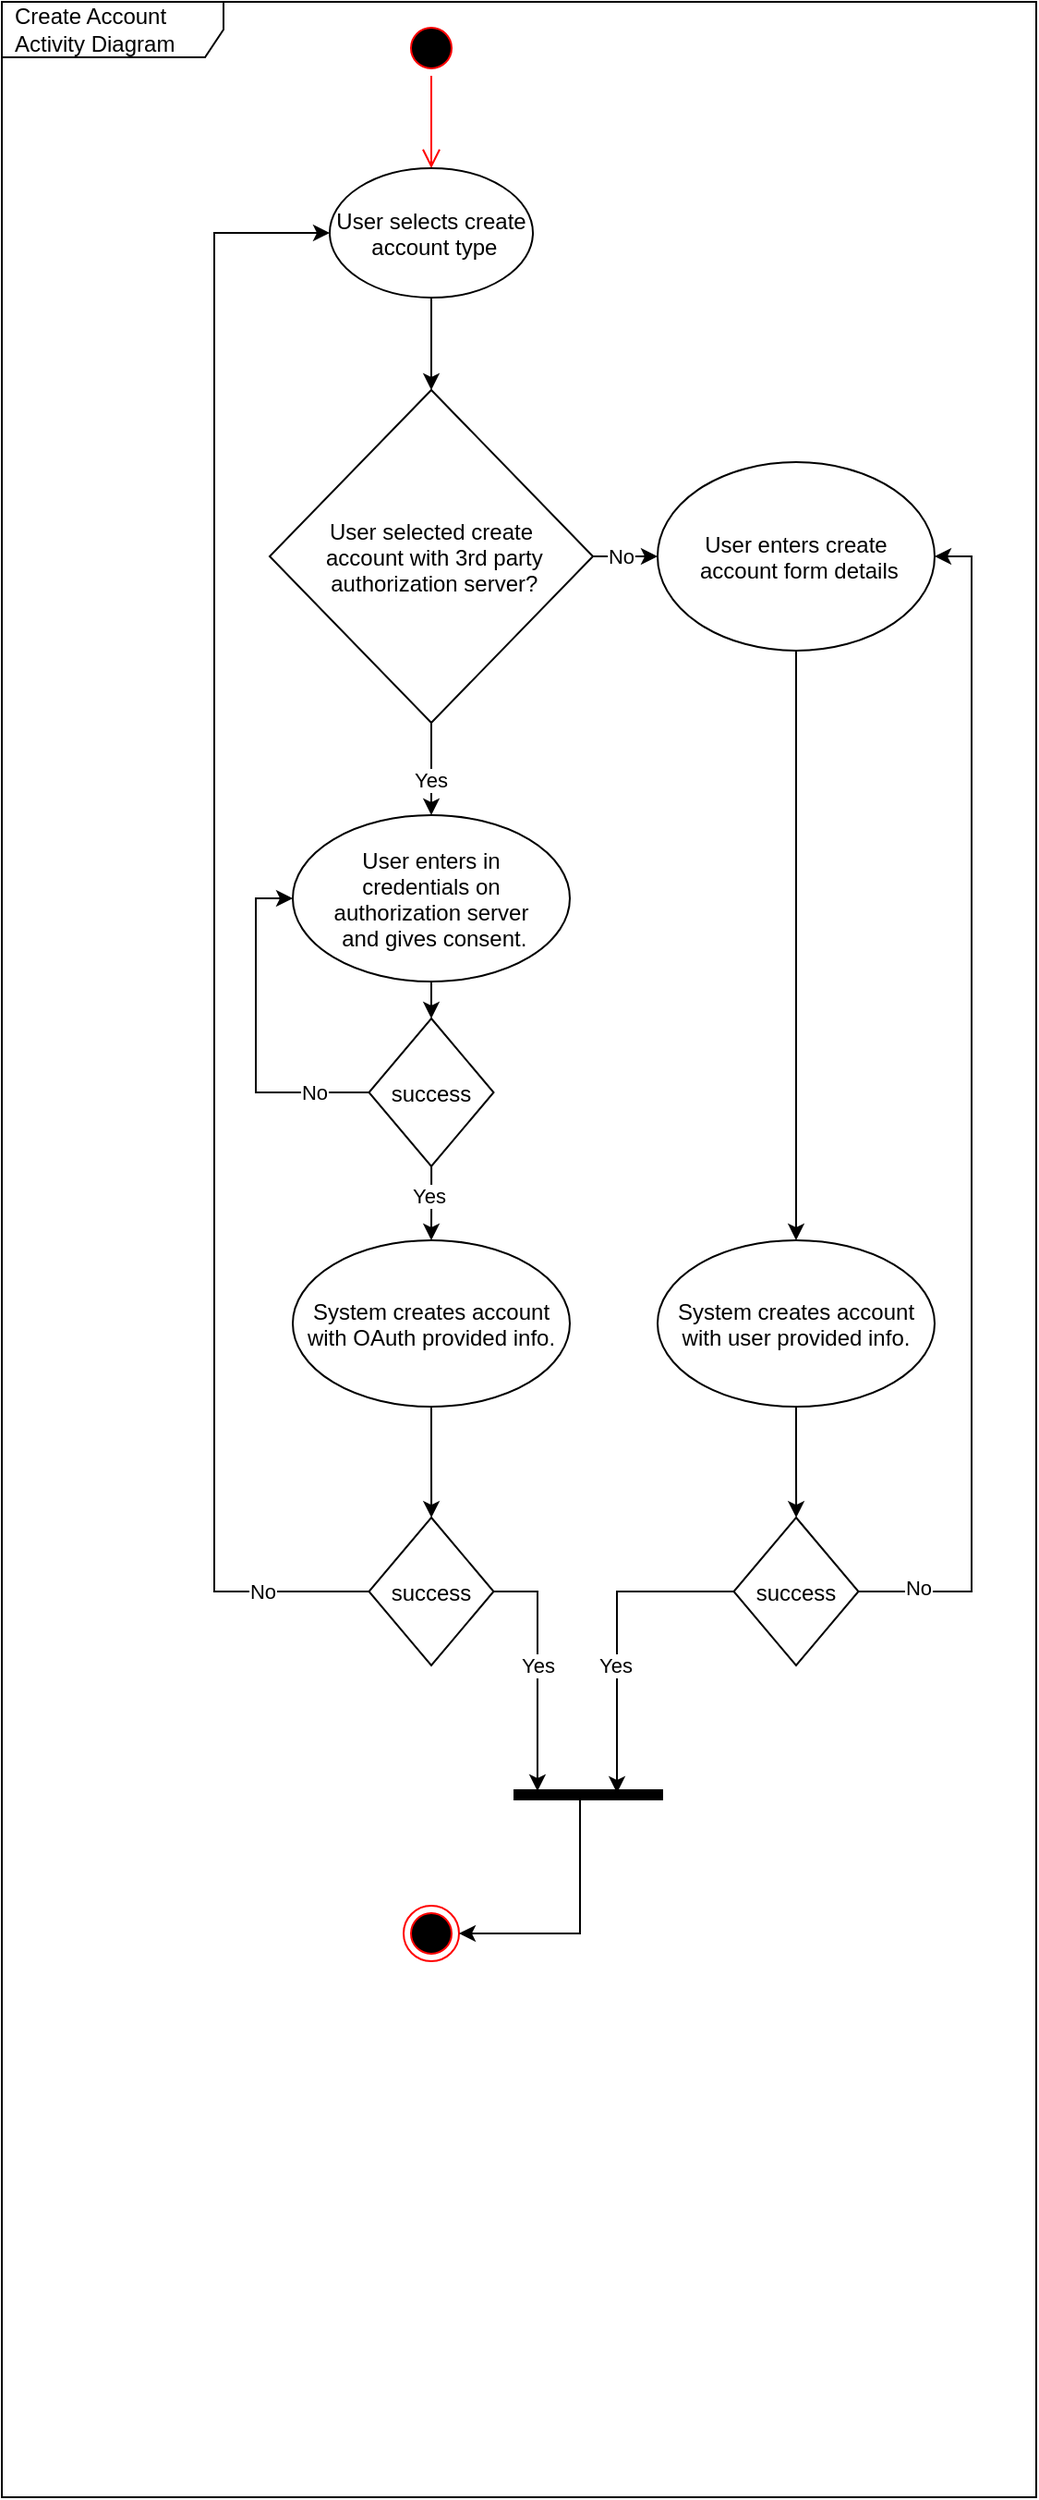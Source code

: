 <mxfile version="20.8.10" type="google"><diagram id="g_3rmiScZvWqp1uWhG9b" name="Page-1"><mxGraphModel grid="1" page="1" gridSize="10" guides="1" tooltips="1" connect="1" arrows="1" fold="1" pageScale="1" pageWidth="850" pageHeight="1100" math="0" shadow="0"><root><mxCell id="0"/><mxCell id="1" parent="0"/><mxCell id="ZUb65ueUkBVgiCDDO4Yg-5" value="Create Account Activity Diagram" style="shape=umlFrame;whiteSpace=wrap;html=1;width=120;height=30;boundedLbl=1;verticalAlign=middle;align=left;spacingLeft=5;movable=0;resizable=1;rotatable=1;deletable=1;editable=1;connectable=1;" vertex="1" parent="1"><mxGeometry x="145" y="20" width="560" height="1350" as="geometry"/></mxCell><mxCell id="ZUb65ueUkBVgiCDDO4Yg-1" value="" style="ellipse;html=1;shape=endState;fillColor=#000000;strokeColor=#ff0000;" vertex="1" parent="1"><mxGeometry x="362.5" y="1050" width="30" height="30" as="geometry"/></mxCell><mxCell id="ZUb65ueUkBVgiCDDO4Yg-2" value="" style="ellipse;html=1;shape=startState;fillColor=#000000;strokeColor=#ff0000;" vertex="1" parent="1"><mxGeometry x="362.5" y="30" width="30" height="30" as="geometry"/></mxCell><mxCell id="ZUb65ueUkBVgiCDDO4Yg-3" value="" style="edgeStyle=orthogonalEdgeStyle;html=1;verticalAlign=bottom;endArrow=open;endSize=8;strokeColor=#ff0000;rounded=0;entryX=0.5;entryY=0;entryDx=0;entryDy=0;" edge="1" parent="1" source="ZUb65ueUkBVgiCDDO4Yg-2" target="hQXo5daCp10VVvH53YoC-23"><mxGeometry relative="1" as="geometry"><mxPoint x="385" y="230" as="targetPoint"/></mxGeometry></mxCell><mxCell id="hQXo5daCp10VVvH53YoC-1" value="" style="edgeStyle=orthogonalEdgeStyle;rounded=0;orthogonalLoop=1;jettySize=auto;html=1;entryX=0.5;entryY=0;entryDx=0;entryDy=0;" edge="1" parent="1" source="ZUb65ueUkBVgiCDDO4Yg-8" target="hQXo5daCp10VVvH53YoC-8"><mxGeometry relative="1" as="geometry"/></mxCell><mxCell id="hQXo5daCp10VVvH53YoC-3" value="Yes" style="edgeLabel;html=1;align=center;verticalAlign=middle;resizable=0;points=[];" connectable="0" vertex="1" parent="hQXo5daCp10VVvH53YoC-1"><mxGeometry x="0.24" y="-1" relative="1" as="geometry"><mxPoint as="offset"/></mxGeometry></mxCell><mxCell id="hQXo5daCp10VVvH53YoC-6" value="" style="edgeStyle=orthogonalEdgeStyle;rounded=0;orthogonalLoop=1;jettySize=auto;html=1;" edge="1" parent="1" source="ZUb65ueUkBVgiCDDO4Yg-8" target="hQXo5daCp10VVvH53YoC-5"><mxGeometry relative="1" as="geometry"/></mxCell><mxCell id="hQXo5daCp10VVvH53YoC-29" value="No" style="edgeLabel;html=1;align=center;verticalAlign=middle;resizable=0;points=[];" connectable="0" vertex="1" parent="hQXo5daCp10VVvH53YoC-6"><mxGeometry x="0.2" y="-1" relative="1" as="geometry"><mxPoint x="-2" y="-1" as="offset"/></mxGeometry></mxCell><mxCell id="ZUb65ueUkBVgiCDDO4Yg-8" value="User selected create&#10; account with 3rd party&#10; authorization server?" style="rhombus;" vertex="1" parent="1"><mxGeometry x="290" y="230" width="175" height="180" as="geometry"/></mxCell><mxCell id="hQXo5daCp10VVvH53YoC-2" value="" style="edgeStyle=orthogonalEdgeStyle;rounded=0;orthogonalLoop=1;jettySize=auto;html=1;" edge="1" parent="1" source="ZUb65ueUkBVgiCDDO4Yg-9" target="ZUb65ueUkBVgiCDDO4Yg-10"><mxGeometry relative="1" as="geometry"/></mxCell><mxCell id="ZUb65ueUkBVgiCDDO4Yg-9" value="System creates account &#10;with OAuth provided info." style="ellipse;" vertex="1" parent="1"><mxGeometry x="302.5" y="690" width="150" height="90" as="geometry"/></mxCell><mxCell id="ZUb65ueUkBVgiCDDO4Yg-12" value="" style="edgeStyle=orthogonalEdgeStyle;rounded=0;orthogonalLoop=1;jettySize=auto;html=1;entryX=0.1;entryY=0.844;entryDx=0;entryDy=0;entryPerimeter=0;" edge="1" parent="1" source="ZUb65ueUkBVgiCDDO4Yg-10" target="hQXo5daCp10VVvH53YoC-19"><mxGeometry relative="1" as="geometry"/></mxCell><mxCell id="ZUb65ueUkBVgiCDDO4Yg-13" value="Yes" style="edgeLabel;html=1;align=center;verticalAlign=middle;resizable=0;points=[];" connectable="0" vertex="1" parent="ZUb65ueUkBVgiCDDO4Yg-12"><mxGeometry x="-0.199" relative="1" as="geometry"><mxPoint y="11" as="offset"/></mxGeometry></mxCell><mxCell id="ZUb65ueUkBVgiCDDO4Yg-14" style="edgeStyle=orthogonalEdgeStyle;rounded=0;orthogonalLoop=1;jettySize=auto;html=1;entryX=0;entryY=0.5;entryDx=0;entryDy=0;exitX=0;exitY=0.5;exitDx=0;exitDy=0;" edge="1" parent="1" source="ZUb65ueUkBVgiCDDO4Yg-10" target="hQXo5daCp10VVvH53YoC-23"><mxGeometry relative="1" as="geometry"><Array as="points"><mxPoint x="260" y="880"/><mxPoint x="260" y="145"/></Array></mxGeometry></mxCell><mxCell id="ZUb65ueUkBVgiCDDO4Yg-15" value="No" style="edgeLabel;html=1;align=center;verticalAlign=middle;resizable=0;points=[];" connectable="0" vertex="1" parent="ZUb65ueUkBVgiCDDO4Yg-14"><mxGeometry x="-0.868" relative="1" as="geometry"><mxPoint as="offset"/></mxGeometry></mxCell><mxCell id="ZUb65ueUkBVgiCDDO4Yg-10" value="success" style="rhombus;" vertex="1" parent="1"><mxGeometry x="343.75" y="840" width="67.5" height="80" as="geometry"/></mxCell><mxCell id="hQXo5daCp10VVvH53YoC-15" style="edgeStyle=orthogonalEdgeStyle;rounded=0;orthogonalLoop=1;jettySize=auto;html=1;entryX=0.5;entryY=0;entryDx=0;entryDy=0;exitX=0.5;exitY=1;exitDx=0;exitDy=0;" edge="1" parent="1" source="hQXo5daCp10VVvH53YoC-5" target="hQXo5daCp10VVvH53YoC-16"><mxGeometry relative="1" as="geometry"/></mxCell><mxCell id="hQXo5daCp10VVvH53YoC-5" value="User enters create&#10; account form details" style="ellipse;" vertex="1" parent="1"><mxGeometry x="500" y="269" width="150" height="102" as="geometry"/></mxCell><mxCell id="hQXo5daCp10VVvH53YoC-10" value="" style="edgeStyle=orthogonalEdgeStyle;rounded=0;orthogonalLoop=1;jettySize=auto;html=1;" edge="1" parent="1" source="hQXo5daCp10VVvH53YoC-8" target="hQXo5daCp10VVvH53YoC-9"><mxGeometry relative="1" as="geometry"/></mxCell><mxCell id="hQXo5daCp10VVvH53YoC-8" value="User enters in &#10;credentials on &#10;authorization server&#10; and gives consent." style="ellipse;" vertex="1" parent="1"><mxGeometry x="302.5" y="460" width="150" height="90" as="geometry"/></mxCell><mxCell id="hQXo5daCp10VVvH53YoC-11" value="" style="edgeStyle=orthogonalEdgeStyle;rounded=0;orthogonalLoop=1;jettySize=auto;html=1;" edge="1" parent="1" source="hQXo5daCp10VVvH53YoC-9" target="ZUb65ueUkBVgiCDDO4Yg-9"><mxGeometry relative="1" as="geometry"/></mxCell><mxCell id="hQXo5daCp10VVvH53YoC-14" value="Yes" style="edgeLabel;html=1;align=center;verticalAlign=middle;resizable=0;points=[];" connectable="0" vertex="1" parent="hQXo5daCp10VVvH53YoC-11"><mxGeometry x="-0.199" y="-2" relative="1" as="geometry"><mxPoint as="offset"/></mxGeometry></mxCell><mxCell id="hQXo5daCp10VVvH53YoC-12" style="edgeStyle=orthogonalEdgeStyle;rounded=0;orthogonalLoop=1;jettySize=auto;html=1;entryX=0;entryY=0.5;entryDx=0;entryDy=0;exitX=0;exitY=0.5;exitDx=0;exitDy=0;" edge="1" parent="1" source="hQXo5daCp10VVvH53YoC-9" target="hQXo5daCp10VVvH53YoC-8"><mxGeometry relative="1" as="geometry"/></mxCell><mxCell id="hQXo5daCp10VVvH53YoC-13" value="No" style="edgeLabel;html=1;align=center;verticalAlign=middle;resizable=0;points=[];" connectable="0" vertex="1" parent="hQXo5daCp10VVvH53YoC-12"><mxGeometry x="-0.68" relative="1" as="geometry"><mxPoint as="offset"/></mxGeometry></mxCell><mxCell id="hQXo5daCp10VVvH53YoC-9" value="success" style="rhombus;" vertex="1" parent="1"><mxGeometry x="343.75" y="570" width="67.5" height="80" as="geometry"/></mxCell><mxCell id="hQXo5daCp10VVvH53YoC-18" value="" style="edgeStyle=orthogonalEdgeStyle;rounded=0;orthogonalLoop=1;jettySize=auto;html=1;" edge="1" parent="1" source="hQXo5daCp10VVvH53YoC-16" target="hQXo5daCp10VVvH53YoC-17"><mxGeometry relative="1" as="geometry"/></mxCell><mxCell id="hQXo5daCp10VVvH53YoC-16" value="System creates account &#10;with user provided info." style="ellipse;" vertex="1" parent="1"><mxGeometry x="500" y="690" width="150" height="90" as="geometry"/></mxCell><mxCell id="hQXo5daCp10VVvH53YoC-20" style="edgeStyle=orthogonalEdgeStyle;rounded=0;orthogonalLoop=1;jettySize=auto;html=1;entryX=0.3;entryY=0.306;entryDx=0;entryDy=0;entryPerimeter=0;" edge="1" parent="1" source="hQXo5daCp10VVvH53YoC-17" target="hQXo5daCp10VVvH53YoC-19"><mxGeometry relative="1" as="geometry"/></mxCell><mxCell id="hQXo5daCp10VVvH53YoC-21" value="Yes" style="edgeLabel;html=1;align=center;verticalAlign=middle;resizable=0;points=[];" connectable="0" vertex="1" parent="hQXo5daCp10VVvH53YoC-20"><mxGeometry x="0.245" y="-1" relative="1" as="geometry"><mxPoint y="-4" as="offset"/></mxGeometry></mxCell><mxCell id="hQXo5daCp10VVvH53YoC-27" style="edgeStyle=orthogonalEdgeStyle;rounded=0;orthogonalLoop=1;jettySize=auto;html=1;entryX=1;entryY=0.5;entryDx=0;entryDy=0;" edge="1" parent="1" source="hQXo5daCp10VVvH53YoC-17" target="hQXo5daCp10VVvH53YoC-5"><mxGeometry relative="1" as="geometry"><Array as="points"><mxPoint x="670" y="880"/><mxPoint x="670" y="320"/></Array></mxGeometry></mxCell><mxCell id="hQXo5daCp10VVvH53YoC-28" value="No" style="edgeLabel;html=1;align=center;verticalAlign=middle;resizable=0;points=[];" connectable="0" vertex="1" parent="hQXo5daCp10VVvH53YoC-27"><mxGeometry x="-0.902" y="2" relative="1" as="geometry"><mxPoint as="offset"/></mxGeometry></mxCell><mxCell id="hQXo5daCp10VVvH53YoC-17" value="success" style="rhombus;" vertex="1" parent="1"><mxGeometry x="541.25" y="840" width="67.5" height="80" as="geometry"/></mxCell><mxCell id="hQXo5daCp10VVvH53YoC-22" style="edgeStyle=orthogonalEdgeStyle;rounded=0;orthogonalLoop=1;jettySize=auto;html=1;entryX=1;entryY=0.5;entryDx=0;entryDy=0;exitX=0.9;exitY=0.556;exitDx=0;exitDy=0;exitPerimeter=0;" edge="1" parent="1" source="hQXo5daCp10VVvH53YoC-19" target="ZUb65ueUkBVgiCDDO4Yg-1"><mxGeometry relative="1" as="geometry"/></mxCell><mxCell id="hQXo5daCp10VVvH53YoC-19" value="" style="html=1;points=[];perimeter=orthogonalPerimeter;fillColor=strokeColor;align=left;verticalAlign=top;spacingLeft=10;rotation=90;" vertex="1" parent="1"><mxGeometry x="460" y="950" width="5" height="80" as="geometry"/></mxCell><mxCell id="hQXo5daCp10VVvH53YoC-24" style="edgeStyle=orthogonalEdgeStyle;rounded=0;orthogonalLoop=1;jettySize=auto;html=1;entryX=0.5;entryY=0;entryDx=0;entryDy=0;" edge="1" parent="1" source="hQXo5daCp10VVvH53YoC-23" target="ZUb65ueUkBVgiCDDO4Yg-8"><mxGeometry relative="1" as="geometry"/></mxCell><mxCell id="hQXo5daCp10VVvH53YoC-23" value="User selects create&#10; account type" style="ellipse;" vertex="1" parent="1"><mxGeometry x="322.5" y="110" width="110" height="70" as="geometry"/></mxCell></root></mxGraphModel></diagram></mxfile>